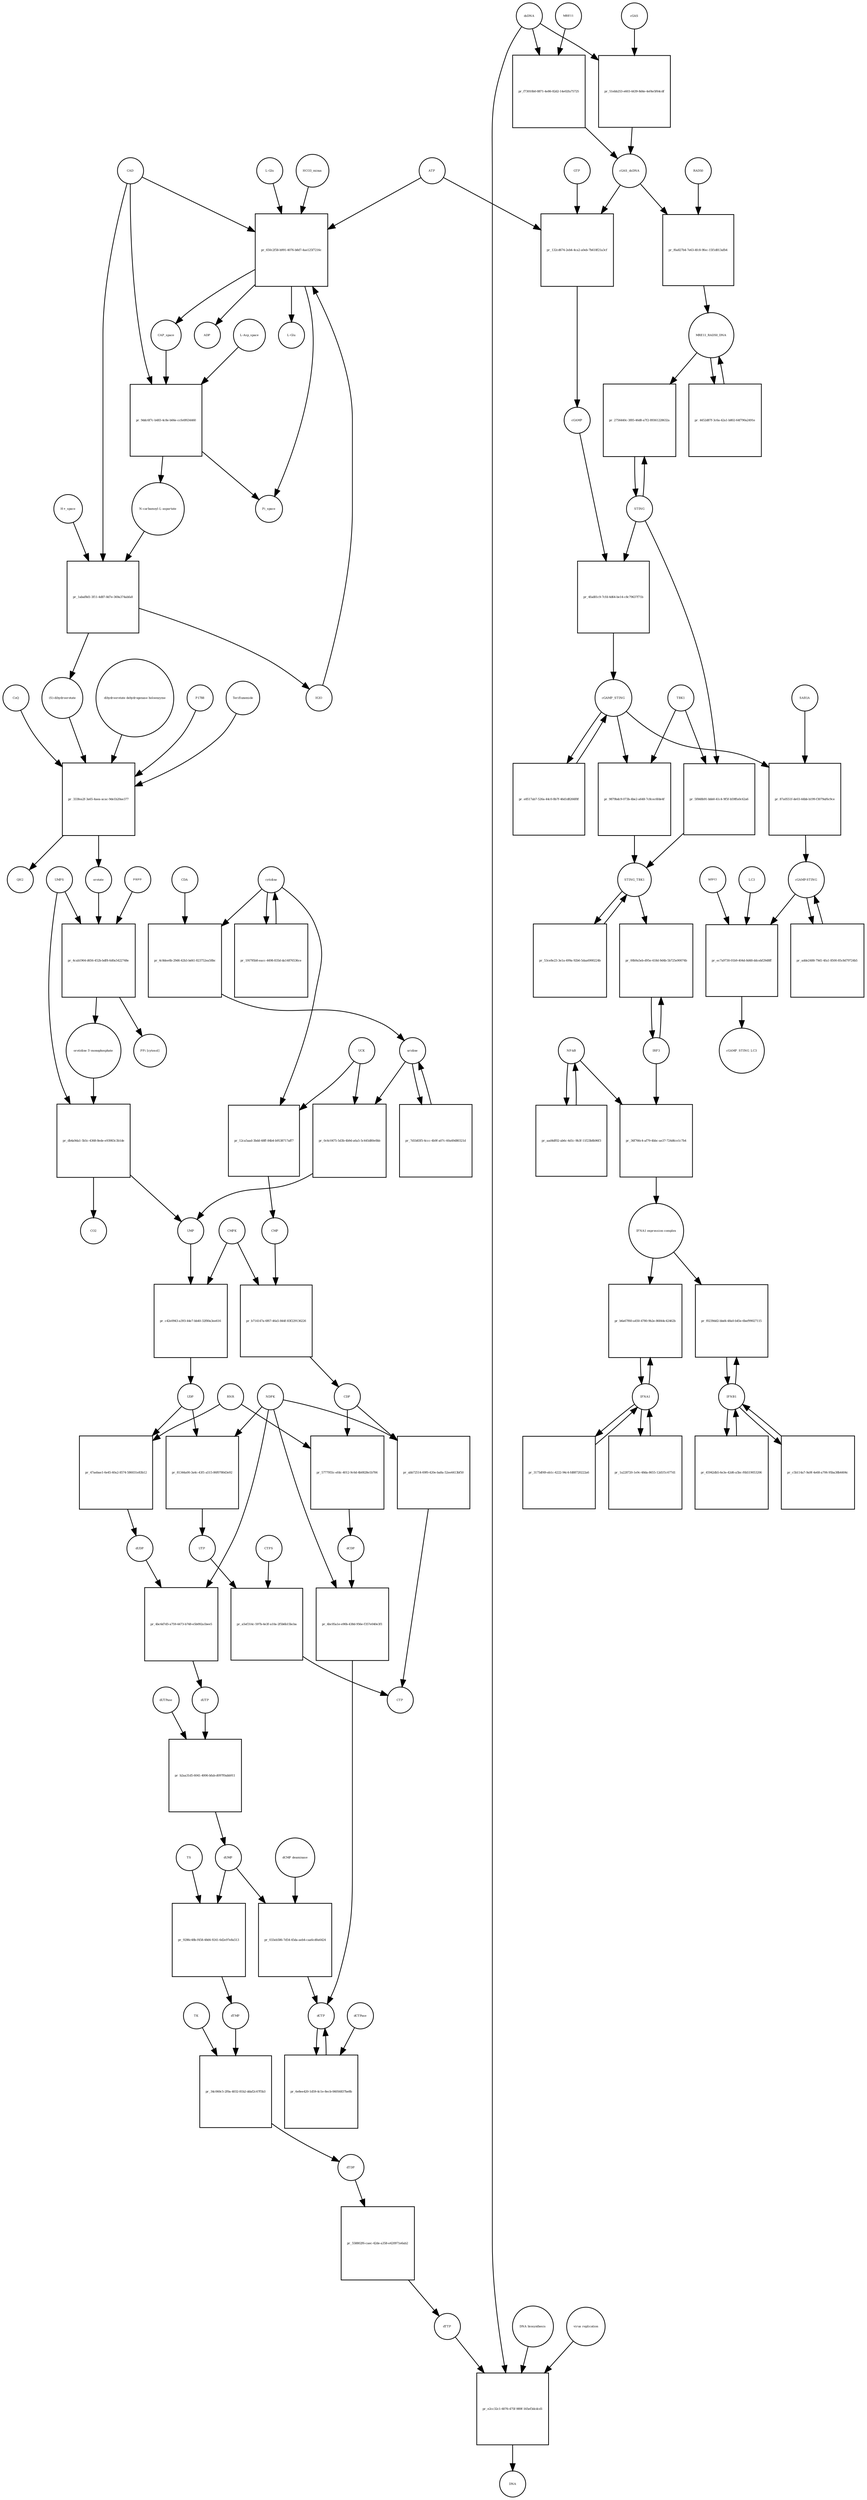 strict digraph  {
"L-Gln" [annotation="", bipartite=0, cls="simple chemical", fontsize=4, label="L-Gln", shape=circle];
"pr_650c2f58-b991-4076-b8d7-4ae125f7216c" [annotation="", bipartite=1, cls=process, fontsize=4, label="pr_650c2f58-b991-4076-b8d7-4ae125f7216c", shape=square];
CAP_space [annotation="", bipartite=0, cls="simple chemical", fontsize=4, label=CAP_space, shape=circle];
CAD [annotation="", bipartite=0, cls=macromolecule, fontsize=4, label=CAD, shape=circle];
HCO3_minus [annotation="", bipartite=0, cls="simple chemical", fontsize=4, label=HCO3_minus, shape=circle];
H2O [annotation="", bipartite=0, cls="simple chemical", fontsize=4, label=H2O, shape=circle];
ATP [annotation="", bipartite=0, cls="simple chemical", fontsize=4, label=ATP, shape=circle];
"L-Glu" [annotation="", bipartite=0, cls="simple chemical", fontsize=4, label="L-Glu", shape=circle];
ADP [annotation="", bipartite=0, cls="simple chemical", fontsize=4, label=ADP, shape=circle];
Pi_space [annotation="", bipartite=0, cls="simple chemical", fontsize=4, label=Pi_space, shape=circle];
cytidine [annotation="", bipartite=0, cls="simple chemical", fontsize=4, label=cytidine, shape=circle];
"pr_4c8dee6b-29d6-42b3-bd41-823752ea58bc" [annotation="", bipartite=1, cls=process, fontsize=4, label="pr_4c8dee6b-29d6-42b3-bd41-823752ea58bc", shape=square];
uridine [annotation="", bipartite=0, cls="simple chemical", fontsize=4, label=uridine, shape=circle];
CDA [annotation="", bipartite=0, cls=macromolecule, fontsize=4, label=CDA, shape=circle];
"pr_0c6c0475-5d3b-4b9d-a6a5-5c445d80e0bb" [annotation="", bipartite=1, cls=process, fontsize=4, label="pr_0c6c0475-5d3b-4b9d-a6a5-5c445d80e0bb", shape=square];
UMP [annotation="", bipartite=0, cls="simple chemical", fontsize=4, label=UMP, shape=circle];
UCK [annotation="", bipartite=0, cls=macromolecule, fontsize=4, label=UCK, shape=circle];
"pr_12ca5aad-3bdd-48ff-84b4-b9538717aff7" [annotation="", bipartite=1, cls=process, fontsize=4, label="pr_12ca5aad-3bdd-48ff-84b4-b9538717aff7", shape=square];
CMP [annotation="", bipartite=0, cls="simple chemical", fontsize=4, label=CMP, shape=circle];
"pr_7d1b83f5-4ccc-4b9f-a07c-60a49d80321d" [annotation="", bipartite=1, cls=process, fontsize=4, label="pr_7d1b83f5-4ccc-4b9f-a07c-60a49d80321d", shape=square];
"pr_1f4795b8-eacc-4498-835d-da14876536ce" [annotation="", bipartite=1, cls=process, fontsize=4, label="pr_1f4795b8-eacc-4498-835d-da14876536ce", shape=square];
"pr_c42e0943-a393-44e7-bb40-32f80a3ee616" [annotation="", bipartite=1, cls=process, fontsize=4, label="pr_c42e0943-a393-44e7-bb40-32f80a3ee616", shape=square];
UDP [annotation="", bipartite=0, cls="simple chemical", fontsize=4, label=UDP, shape=circle];
CMPK [annotation="", bipartite=0, cls=macromolecule, fontsize=4, label=CMPK, shape=circle];
"pr_b714147a-6f67-46a5-844f-83f229136226" [annotation="", bipartite=1, cls=process, fontsize=4, label="pr_b714147a-6f67-46a5-844f-83f229136226", shape=square];
CDP [annotation="", bipartite=0, cls="simple chemical", fontsize=4, label=CDP, shape=circle];
"pr_81344a00-3a4c-43f1-a515-86f0780d3e92" [annotation="", bipartite=1, cls=process, fontsize=4, label="pr_81344a00-3a4c-43f1-a515-86f0780d3e92", shape=square];
UTP [annotation="", bipartite=0, cls="simple chemical", fontsize=4, label=UTP, shape=circle];
NDPK [annotation="", bipartite=0, cls=macromolecule, fontsize=4, label=NDPK, shape=circle];
"pr_abb72514-69f0-420e-ba8a-52ee4413bf50" [annotation="", bipartite=1, cls=process, fontsize=4, label="pr_abb72514-69f0-420e-ba8a-52ee4413bf50", shape=square];
CTP [annotation="", bipartite=0, cls="simple chemical", fontsize=4, label=CTP, shape=circle];
"pr_a5ef314c-597b-4e3f-a10a-2f5b6b15bcba" [annotation="", bipartite=1, cls=process, fontsize=4, label="pr_a5ef314c-597b-4e3f-a10a-2f5b6b15bcba", shape=square];
CTPS [annotation="", bipartite=0, cls=macromolecule, fontsize=4, label=CTPS, shape=circle];
"pr_47aebae1-6e45-40a2-8574-586031e83b12" [annotation="", bipartite=1, cls=process, fontsize=4, label="pr_47aebae1-6e45-40a2-8574-586031e83b12", shape=square];
dUDP [annotation="", bipartite=0, cls="simple chemical", fontsize=4, label=dUDP, shape=circle];
RNR [annotation="", bipartite=0, cls=macromolecule, fontsize=4, label=RNR, shape=circle];
"pr_4bc6d7d5-a759-4473-b748-e5b092a1bee5" [annotation="", bipartite=1, cls=process, fontsize=4, label="pr_4bc6d7d5-a759-4473-b748-e5b092a1bee5", shape=square];
dUTP [annotation="", bipartite=0, cls="simple chemical", fontsize=4, label=dUTP, shape=circle];
dCDP [annotation="", bipartite=0, cls="simple chemical", fontsize=4, label=dCDP, shape=circle];
"pr_4bc05a1e-e90b-438d-956e-f357e040e3f1" [annotation="", bipartite=1, cls=process, fontsize=4, label="pr_4bc05a1e-e90b-438d-956e-f357e040e3f1", shape=square];
dCTP [annotation="", bipartite=0, cls="simple chemical", fontsize=4, label=dCTP, shape=circle];
"pr_5777955c-efdc-4012-9c6d-4b0828e1b784" [annotation="", bipartite=1, cls=process, fontsize=4, label="pr_5777955c-efdc-4012-9c6d-4b0828e1b784", shape=square];
"pr_b2aa31d5-6041-4006-bfab-d097f0abb911" [annotation="", bipartite=1, cls=process, fontsize=4, label="pr_b2aa31d5-6041-4006-bfab-d097f0abb911", shape=square];
dUMP [annotation="", bipartite=0, cls="simple chemical", fontsize=4, label=dUMP, shape=circle];
dUTPase [annotation="", bipartite=0, cls=macromolecule, fontsize=4, label=dUTPase, shape=circle];
"pr_6e8ee420-1d59-4c1e-8ecb-06056837be8b" [annotation="", bipartite=1, cls=process, fontsize=4, label="pr_6e8ee420-1d59-4c1e-8ecb-06056837be8b", shape=square];
dCTPase [annotation="", bipartite=0, cls=macromolecule, fontsize=4, label=dCTPase, shape=circle];
"pr_033eb586-7d54-45da-aeb4-caa6cd0a6424" [annotation="", bipartite=1, cls=process, fontsize=4, label="pr_033eb586-7d54-45da-aeb4-caa6cd0a6424", shape=square];
"dCMP deaminase" [annotation="", bipartite=0, cls=macromolecule, fontsize=4, label="dCMP deaminase", shape=circle];
"pr_9286c48b-f458-48d4-9241-6d2e97e8a513" [annotation="", bipartite=1, cls=process, fontsize=4, label="pr_9286c48b-f458-48d4-9241-6d2e97e8a513", shape=square];
dTMP [annotation="", bipartite=0, cls="simple chemical", fontsize=4, label=dTMP, shape=circle];
TS [annotation="", bipartite=0, cls=macromolecule, fontsize=4, label=TS, shape=circle];
"pr_34c060c5-2f0a-4032-81b2-ddaf2c67f5b3" [annotation="", bipartite=1, cls=process, fontsize=4, label="pr_34c060c5-2f0a-4032-81b2-ddaf2c67f5b3", shape=square];
dTDP [annotation="", bipartite=0, cls="simple chemical", fontsize=4, label=dTDP, shape=circle];
TK [annotation="", bipartite=0, cls=macromolecule, fontsize=4, label=TK, shape=circle];
"pr_558802f6-caec-42de-a358-e420971e6ab2" [annotation="", bipartite=1, cls=process, fontsize=4, label="pr_558802f6-caec-42de-a358-e420971e6ab2", shape=square];
dTTP [annotation="", bipartite=0, cls="simple chemical", fontsize=4, label=dTTP, shape=circle];
dsDNA [annotation="", bipartite=0, cls="simple chemical", fontsize=4, label=dsDNA, shape=circle];
"pr_51ebb253-e603-4439-8d4e-4ef4e5f64cdf" [annotation="", bipartite=1, cls=process, fontsize=4, label="pr_51ebb253-e603-4439-8d4e-4ef4e5f64cdf", shape=square];
cGAS [annotation="", bipartite=0, cls=macromolecule, fontsize=4, label=cGAS, shape=circle];
cGAS_dsDNA [annotation="", bipartite=0, cls=complex, fontsize=4, label=cGAS_dsDNA, shape=circle];
"pr_132cd674-2eb4-4ca2-a0eb-7b618f21a3cf" [annotation="", bipartite=1, cls=process, fontsize=4, label="pr_132cd674-2eb4-4ca2-a0eb-7b618f21a3cf", shape=square];
GTP [annotation="", bipartite=0, cls="simple chemical", fontsize=4, label=GTP, shape=circle];
cGAMP [annotation="", bipartite=0, cls="simple chemical", fontsize=4, label=cGAMP, shape=circle];
"pr_4fad81c9-7cfd-4d64-be14-c8c79637f71b" [annotation="", bipartite=1, cls=process, fontsize=4, label="pr_4fad81c9-7cfd-4d64-be14-c8c79637f71b", shape=square];
STING [annotation="", bipartite=0, cls="macromolecule multimer", fontsize=4, label=STING, shape=circle];
cGAMP_STING [annotation="", bipartite=0, cls=complex, fontsize=4, label=cGAMP_STING, shape=circle];
TBK1 [annotation="", bipartite=0, cls=macromolecule, fontsize=4, label=TBK1, shape=circle];
"pr_9879bdc9-073b-4be2-a648-7c8cec6fde4f" [annotation="", bipartite=1, cls=process, fontsize=4, label="pr_9879bdc9-073b-4be2-a648-7c8cec6fde4f", shape=square];
STING_TBK1 [annotation="", bipartite=0, cls=complex, fontsize=4, label=STING_TBK1, shape=circle];
"pr_e8517ab7-526a-44c0-8b7f-46d1d8266f8f" [annotation="", bipartite=1, cls=process, fontsize=4, label="pr_e8517ab7-526a-44c0-8b7f-46d1d8266f8f", shape=square];
"pr_53ce8e23-3e1a-499a-92b6-5daa6900224b" [annotation="", bipartite=1, cls=process, fontsize=4, label="pr_53ce8e23-3e1a-499a-92b6-5daa6900224b", shape=square];
"NF-kB" [annotation="", bipartite=0, cls=complex, fontsize=4, label="NF-kB", shape=circle];
"pr_aad4df02-ab6c-4d1c-9b3f-11f23b8b96f3" [annotation="", bipartite=1, cls=process, fontsize=4, label="pr_aad4df02-ab6c-4d1c-9b3f-11f23b8b96f3", shape=square];
IFNA1 [annotation="", bipartite=0, cls="nucleic acid feature", fontsize=4, label=IFNA1, shape=circle];
"pr_1a228720-1e9c-48da-8655-12d1f1c677d1" [annotation="", bipartite=1, cls=process, fontsize=4, label="pr_1a228720-1e9c-48da-8655-12d1f1c677d1", shape=square];
IFNB1 [annotation="", bipartite=0, cls="nucleic acid feature", fontsize=4, label=IFNB1, shape=circle];
"pr_c5b114a7-9a9f-4e68-a706-95ba38b4404c" [annotation="", bipartite=1, cls=process, fontsize=4, label="pr_c5b114a7-9a9f-4e68-a706-95ba38b4404c", shape=square];
"pr_3175df49-eb1c-4222-94c4-fd88720222a6" [annotation="", bipartite=1, cls=process, fontsize=4, label="pr_3175df49-eb1c-4222-94c4-fd88720222a6", shape=square];
"pr_45942db5-6e3e-42d6-a5bc-f6b519053206" [annotation="", bipartite=1, cls=process, fontsize=4, label="pr_45942db5-6e3e-42d6-a5bc-f6b519053206", shape=square];
"pr_f0239dd2-bbd4-48a0-b45e-6bef99027115" [annotation="", bipartite=1, cls=process, fontsize=4, label="pr_f0239dd2-bbd4-48a0-b45e-6bef99027115", shape=square];
"IFNA1 expression complex" [annotation="", bipartite=0, cls=complex, fontsize=4, label="IFNA1 expression complex", shape=circle];
"cGAMP-STING" [annotation="", bipartite=0, cls=complex, fontsize=4, label="cGAMP-STING", shape=circle];
"pr_adde2488-79d1-4fa1-8500-85c8d79724b5" [annotation="", bipartite=1, cls=process, fontsize=4, label="pr_adde2488-79d1-4fa1-8500-85c8d79724b5", shape=square];
"pr_f73010b0-8871-4e86-82d2-14e02fa75725" [annotation="", bipartite=1, cls=process, fontsize=4, label="pr_f73010b0-8871-4e86-82d2-14e02fa75725", shape=square];
MRE11 [annotation="", bipartite=0, cls="macromolecule multimer", fontsize=4, label=MRE11, shape=circle];
RAD50 [annotation="", bipartite=0, cls="macromolecule multimer", fontsize=4, label=RAD50, shape=circle];
"pr_f6a827b4-7e63-4fc8-9fec-15f1d813afb4" [annotation="", bipartite=1, cls=process, fontsize=4, label="pr_f6a827b4-7e63-4fc8-9fec-15f1d813afb4", shape=square];
MRE11_RAD50_DNA [annotation="", bipartite=0, cls=complex, fontsize=4, label=MRE11_RAD50_DNA, shape=circle];
IRF3 [annotation="", bipartite=0, cls="macromolecule multimer", fontsize=4, label=IRF3, shape=circle];
"pr_00b9a5eb-d95e-418d-9d4b-5b725e90074b" [annotation="", bipartite=1, cls=process, fontsize=4, label="pr_00b9a5eb-d95e-418d-9d4b-5b725e90074b", shape=square];
"pr_87a0551f-de03-44bb-b199-f3079af6c9ce" [annotation="", bipartite=1, cls=process, fontsize=4, label="pr_87a0551f-de03-44bb-b199-f3079af6c9ce", shape=square];
SAR1A [annotation="", bipartite=0, cls=macromolecule, fontsize=4, label=SAR1A, shape=circle];
"pr_ec7a9730-01b9-404d-8d48-ddcebf29d8ff" [annotation="", bipartite=1, cls=process, fontsize=4, label="pr_ec7a9730-01b9-404d-8d48-ddcebf29d8ff", shape=square];
LC3 [annotation="", bipartite=0, cls=macromolecule, fontsize=4, label=LC3, shape=circle];
cGAMP_STING_LC3 [annotation="", bipartite=0, cls=complex, fontsize=4, label=cGAMP_STING_LC3, shape=circle];
WIPI2 [annotation="", bipartite=0, cls=macromolecule, fontsize=4, label=WIPI2, shape=circle];
"pr_2756440c-3f85-46d8-a7f2-89361228632a" [annotation="", bipartite=1, cls=process, fontsize=4, label="pr_2756440c-3f85-46d8-a7f2-89361228632a", shape=square];
"pr_5f848b91-bbb0-41c4-9f5f-b59ffa0c62a6" [annotation="", bipartite=1, cls=process, fontsize=4, label="pr_5f848b91-bbb0-41c4-9f5f-b59ffa0c62a6", shape=square];
"pr_4452d87f-3c6a-42a1-b802-64f790a2491e" [annotation="", bipartite=1, cls=process, fontsize=4, label="pr_4452d87f-3c6a-42a1-b802-64f790a2491e", shape=square];
"pr_9ddc6f7c-b483-4c8e-b66e-ccfe0f634460" [annotation="", bipartite=1, cls=process, fontsize=4, label="pr_9ddc6f7c-b483-4c8e-b66e-ccfe0f634460", shape=square];
"N-carbamoyl-L-aspartate" [annotation="", bipartite=0, cls="simple chemical", fontsize=4, label="N-carbamoyl-L-aspartate", shape=circle];
"L-Asp_space" [annotation="", bipartite=0, cls="simple chemical", fontsize=4, label="L-Asp_space", shape=circle];
"pr_1abaf8d1-3f11-4d87-8d7e-369a374abfa8" [annotation="", bipartite=1, cls=process, fontsize=4, label="pr_1abaf8d1-3f11-4d87-8d7e-369a374abfa8", shape=square];
"(S)-dihydroorotate" [annotation="", bipartite=0, cls="simple chemical", fontsize=4, label="(S)-dihydroorotate", shape=circle];
"H+_space" [annotation="", bipartite=0, cls="simple chemical", fontsize=4, label="H+_space", shape=circle];
"pr_333fea2f-3a65-4aea-acac-9de1b20ae377" [annotation="", bipartite=1, cls=process, fontsize=4, label="pr_333fea2f-3a65-4aea-acac-9de1b20ae377", shape=square];
orotate [annotation="", bipartite=0, cls="simple chemical", fontsize=4, label=orotate, shape=circle];
"dihydroorotate dehydrogenase holoenzyme" [annotation="", bipartite=0, cls="simple chemical", fontsize=4, label="dihydroorotate dehydrogenase holoenzyme", shape=circle];
P1788 [annotation="", bipartite=0, cls="simple chemical", fontsize=4, label=P1788, shape=circle];
Teriflunomide [annotation="", bipartite=0, cls="simple chemical", fontsize=4, label=Teriflunomide, shape=circle];
CoQ [annotation="", bipartite=0, cls="simple chemical", fontsize=4, label=CoQ, shape=circle];
QH2 [annotation="", bipartite=0, cls="simple chemical", fontsize=4, label=QH2, shape=circle];
"pr_4cab1964-d656-452b-bdf8-6d0a5422748e" [annotation="", bipartite=1, cls=process, fontsize=4, label="pr_4cab1964-d656-452b-bdf8-6d0a5422748e", shape=square];
"orotidine 5'-monophosphate" [annotation="", bipartite=0, cls="simple chemical", fontsize=4, label="orotidine 5'-monophosphate", shape=circle];
UMPS [annotation="", bipartite=0, cls="macromolecule multimer", fontsize=4, label=UMPS, shape=circle];
PRPP [annotation="", bipartite=0, cls="simple chemical", fontsize=4, label=PRPP, shape=circle];
"PPi [cytosol]" [annotation="", bipartite=0, cls="simple chemical", fontsize=4, label="PPi [cytosol]", shape=circle];
"pr_db4a9da1-5b5c-4368-8ede-e93983c3b1de" [annotation="", bipartite=1, cls=process, fontsize=4, label="pr_db4a9da1-5b5c-4368-8ede-e93983c3b1de", shape=square];
CO2 [annotation="", bipartite=0, cls="simple chemical", fontsize=4, label=CO2, shape=circle];
"pr_e2cc32c1-6076-475f-989f-165ef3dcdcd1" [annotation="", bipartite=1, cls=process, fontsize=4, label="pr_e2cc32c1-6076-475f-989f-165ef3dcdcd1", shape=square];
DNA [annotation="", bipartite=0, cls="nucleic acid feature", fontsize=4, label=DNA, shape=circle];
"DNA biosynthesis" [annotation="urn_miriam_obo.go_GO%3A0071897", bipartite=0, cls=phenotype, fontsize=4, label="DNA biosynthesis", shape=circle];
"virus replication" [annotation="", bipartite=0, cls=phenotype, fontsize=4, label="virus replication", shape=circle];
"pr_b6a67f60-a450-4780-9b2e-86844c42462b" [annotation="", bipartite=1, cls=process, fontsize=4, label="pr_b6a67f60-a450-4780-9b2e-86844c42462b", shape=square];
"pr_36f766c4-af79-4bbc-ae37-724d6ce1c7b4" [annotation="", bipartite=1, cls=process, fontsize=4, label="pr_36f766c4-af79-4bbc-ae37-724d6ce1c7b4", shape=square];
"L-Gln" -> "pr_650c2f58-b991-4076-b8d7-4ae125f7216c"  [annotation="", interaction_type=consumption];
"pr_650c2f58-b991-4076-b8d7-4ae125f7216c" -> CAP_space  [annotation="", interaction_type=production];
"pr_650c2f58-b991-4076-b8d7-4ae125f7216c" -> "L-Glu"  [annotation="", interaction_type=production];
"pr_650c2f58-b991-4076-b8d7-4ae125f7216c" -> ADP  [annotation="", interaction_type=production];
"pr_650c2f58-b991-4076-b8d7-4ae125f7216c" -> Pi_space  [annotation="", interaction_type=production];
CAP_space -> "pr_9ddc6f7c-b483-4c8e-b66e-ccfe0f634460"  [annotation="", interaction_type=consumption];
CAD -> "pr_650c2f58-b991-4076-b8d7-4ae125f7216c"  [annotation=urn_miriam_reactome_REACT_1698, interaction_type=catalysis];
CAD -> "pr_9ddc6f7c-b483-4c8e-b66e-ccfe0f634460"  [annotation=urn_miriam_reactome_REACT_1698, interaction_type=catalysis];
CAD -> "pr_1abaf8d1-3f11-4d87-8d7e-369a374abfa8"  [annotation=urn_miriam_reactome_REACT_1698, interaction_type=catalysis];
HCO3_minus -> "pr_650c2f58-b991-4076-b8d7-4ae125f7216c"  [annotation="", interaction_type=consumption];
H2O -> "pr_650c2f58-b991-4076-b8d7-4ae125f7216c"  [annotation="", interaction_type=consumption];
ATP -> "pr_650c2f58-b991-4076-b8d7-4ae125f7216c"  [annotation="", interaction_type=consumption];
ATP -> "pr_132cd674-2eb4-4ca2-a0eb-7b618f21a3cf"  [annotation="", interaction_type=consumption];
cytidine -> "pr_4c8dee6b-29d6-42b3-bd41-823752ea58bc"  [annotation="", interaction_type=consumption];
cytidine -> "pr_12ca5aad-3bdd-48ff-84b4-b9538717aff7"  [annotation="", interaction_type=consumption];
cytidine -> "pr_1f4795b8-eacc-4498-835d-da14876536ce"  [annotation="", interaction_type=consumption];
"pr_4c8dee6b-29d6-42b3-bd41-823752ea58bc" -> uridine  [annotation="", interaction_type=production];
uridine -> "pr_0c6c0475-5d3b-4b9d-a6a5-5c445d80e0bb"  [annotation="", interaction_type=consumption];
uridine -> "pr_7d1b83f5-4ccc-4b9f-a07c-60a49d80321d"  [annotation="", interaction_type=consumption];
CDA -> "pr_4c8dee6b-29d6-42b3-bd41-823752ea58bc"  [annotation="", interaction_type=catalysis];
"pr_0c6c0475-5d3b-4b9d-a6a5-5c445d80e0bb" -> UMP  [annotation="", interaction_type=production];
UMP -> "pr_c42e0943-a393-44e7-bb40-32f80a3ee616"  [annotation="", interaction_type=consumption];
UCK -> "pr_0c6c0475-5d3b-4b9d-a6a5-5c445d80e0bb"  [annotation="", interaction_type=catalysis];
UCK -> "pr_12ca5aad-3bdd-48ff-84b4-b9538717aff7"  [annotation="", interaction_type=catalysis];
"pr_12ca5aad-3bdd-48ff-84b4-b9538717aff7" -> CMP  [annotation="", interaction_type=production];
CMP -> "pr_b714147a-6f67-46a5-844f-83f229136226"  [annotation="", interaction_type=consumption];
"pr_7d1b83f5-4ccc-4b9f-a07c-60a49d80321d" -> uridine  [annotation="", interaction_type=production];
"pr_1f4795b8-eacc-4498-835d-da14876536ce" -> cytidine  [annotation="", interaction_type=production];
"pr_c42e0943-a393-44e7-bb40-32f80a3ee616" -> UDP  [annotation="", interaction_type=production];
UDP -> "pr_81344a00-3a4c-43f1-a515-86f0780d3e92"  [annotation="", interaction_type=consumption];
UDP -> "pr_47aebae1-6e45-40a2-8574-586031e83b12"  [annotation="", interaction_type=consumption];
CMPK -> "pr_c42e0943-a393-44e7-bb40-32f80a3ee616"  [annotation="", interaction_type=catalysis];
CMPK -> "pr_b714147a-6f67-46a5-844f-83f229136226"  [annotation="", interaction_type=catalysis];
"pr_b714147a-6f67-46a5-844f-83f229136226" -> CDP  [annotation="", interaction_type=production];
CDP -> "pr_abb72514-69f0-420e-ba8a-52ee4413bf50"  [annotation="", interaction_type=consumption];
CDP -> "pr_5777955c-efdc-4012-9c6d-4b0828e1b784"  [annotation="", interaction_type=consumption];
"pr_81344a00-3a4c-43f1-a515-86f0780d3e92" -> UTP  [annotation="", interaction_type=production];
UTP -> "pr_a5ef314c-597b-4e3f-a10a-2f5b6b15bcba"  [annotation="", interaction_type=consumption];
NDPK -> "pr_81344a00-3a4c-43f1-a515-86f0780d3e92"  [annotation="", interaction_type=catalysis];
NDPK -> "pr_abb72514-69f0-420e-ba8a-52ee4413bf50"  [annotation="", interaction_type=catalysis];
NDPK -> "pr_4bc6d7d5-a759-4473-b748-e5b092a1bee5"  [annotation="", interaction_type=catalysis];
NDPK -> "pr_4bc05a1e-e90b-438d-956e-f357e040e3f1"  [annotation="", interaction_type=catalysis];
"pr_abb72514-69f0-420e-ba8a-52ee4413bf50" -> CTP  [annotation="", interaction_type=production];
"pr_a5ef314c-597b-4e3f-a10a-2f5b6b15bcba" -> CTP  [annotation="", interaction_type=production];
CTPS -> "pr_a5ef314c-597b-4e3f-a10a-2f5b6b15bcba"  [annotation="", interaction_type=catalysis];
"pr_47aebae1-6e45-40a2-8574-586031e83b12" -> dUDP  [annotation="", interaction_type=production];
dUDP -> "pr_4bc6d7d5-a759-4473-b748-e5b092a1bee5"  [annotation="", interaction_type=consumption];
RNR -> "pr_47aebae1-6e45-40a2-8574-586031e83b12"  [annotation="", interaction_type=catalysis];
RNR -> "pr_5777955c-efdc-4012-9c6d-4b0828e1b784"  [annotation="", interaction_type=catalysis];
"pr_4bc6d7d5-a759-4473-b748-e5b092a1bee5" -> dUTP  [annotation="", interaction_type=production];
dUTP -> "pr_b2aa31d5-6041-4006-bfab-d097f0abb911"  [annotation="", interaction_type=consumption];
dCDP -> "pr_4bc05a1e-e90b-438d-956e-f357e040e3f1"  [annotation="", interaction_type=consumption];
"pr_4bc05a1e-e90b-438d-956e-f357e040e3f1" -> dCTP  [annotation="", interaction_type=production];
dCTP -> "pr_6e8ee420-1d59-4c1e-8ecb-06056837be8b"  [annotation="", interaction_type=consumption];
"pr_5777955c-efdc-4012-9c6d-4b0828e1b784" -> dCDP  [annotation="", interaction_type=production];
"pr_b2aa31d5-6041-4006-bfab-d097f0abb911" -> dUMP  [annotation="", interaction_type=production];
dUMP -> "pr_033eb586-7d54-45da-aeb4-caa6cd0a6424"  [annotation="", interaction_type=consumption];
dUMP -> "pr_9286c48b-f458-48d4-9241-6d2e97e8a513"  [annotation="", interaction_type=consumption];
dUTPase -> "pr_b2aa31d5-6041-4006-bfab-d097f0abb911"  [annotation="", interaction_type=catalysis];
"pr_6e8ee420-1d59-4c1e-8ecb-06056837be8b" -> dCTP  [annotation="", interaction_type=production];
dCTPase -> "pr_6e8ee420-1d59-4c1e-8ecb-06056837be8b"  [annotation="", interaction_type=catalysis];
"pr_033eb586-7d54-45da-aeb4-caa6cd0a6424" -> dCTP  [annotation="", interaction_type=production];
"dCMP deaminase" -> "pr_033eb586-7d54-45da-aeb4-caa6cd0a6424"  [annotation="", interaction_type=catalysis];
"pr_9286c48b-f458-48d4-9241-6d2e97e8a513" -> dTMP  [annotation="", interaction_type=production];
dTMP -> "pr_34c060c5-2f0a-4032-81b2-ddaf2c67f5b3"  [annotation="", interaction_type=consumption];
TS -> "pr_9286c48b-f458-48d4-9241-6d2e97e8a513"  [annotation="", interaction_type=catalysis];
"pr_34c060c5-2f0a-4032-81b2-ddaf2c67f5b3" -> dTDP  [annotation="", interaction_type=production];
dTDP -> "pr_558802f6-caec-42de-a358-e420971e6ab2"  [annotation="", interaction_type=consumption];
TK -> "pr_34c060c5-2f0a-4032-81b2-ddaf2c67f5b3"  [annotation="", interaction_type=catalysis];
"pr_558802f6-caec-42de-a358-e420971e6ab2" -> dTTP  [annotation="", interaction_type=production];
dTTP -> "pr_e2cc32c1-6076-475f-989f-165ef3dcdcd1"  [annotation="", interaction_type=consumption];
dsDNA -> "pr_51ebb253-e603-4439-8d4e-4ef4e5f64cdf"  [annotation="", interaction_type=consumption];
dsDNA -> "pr_f73010b0-8871-4e86-82d2-14e02fa75725"  [annotation="", interaction_type=consumption];
dsDNA -> "pr_e2cc32c1-6076-475f-989f-165ef3dcdcd1"  [annotation="", interaction_type=consumption];
"pr_51ebb253-e603-4439-8d4e-4ef4e5f64cdf" -> cGAS_dsDNA  [annotation="", interaction_type=production];
cGAS -> "pr_51ebb253-e603-4439-8d4e-4ef4e5f64cdf"  [annotation="", interaction_type=consumption];
cGAS_dsDNA -> "pr_132cd674-2eb4-4ca2-a0eb-7b618f21a3cf"  [annotation="", interaction_type=catalysis];
cGAS_dsDNA -> "pr_f6a827b4-7e63-4fc8-9fec-15f1d813afb4"  [annotation="", interaction_type=consumption];
"pr_132cd674-2eb4-4ca2-a0eb-7b618f21a3cf" -> cGAMP  [annotation="", interaction_type=production];
GTP -> "pr_132cd674-2eb4-4ca2-a0eb-7b618f21a3cf"  [annotation="", interaction_type=consumption];
cGAMP -> "pr_4fad81c9-7cfd-4d64-be14-c8c79637f71b"  [annotation="", interaction_type=consumption];
"pr_4fad81c9-7cfd-4d64-be14-c8c79637f71b" -> cGAMP_STING  [annotation="", interaction_type=production];
STING -> "pr_4fad81c9-7cfd-4d64-be14-c8c79637f71b"  [annotation="", interaction_type=consumption];
STING -> "pr_2756440c-3f85-46d8-a7f2-89361228632a"  [annotation="", interaction_type=consumption];
STING -> "pr_5f848b91-bbb0-41c4-9f5f-b59ffa0c62a6"  [annotation="", interaction_type=consumption];
cGAMP_STING -> "pr_9879bdc9-073b-4be2-a648-7c8cec6fde4f"  [annotation="", interaction_type=consumption];
cGAMP_STING -> "pr_e8517ab7-526a-44c0-8b7f-46d1d8266f8f"  [annotation="", interaction_type=consumption];
cGAMP_STING -> "pr_87a0551f-de03-44bb-b199-f3079af6c9ce"  [annotation="", interaction_type=consumption];
TBK1 -> "pr_9879bdc9-073b-4be2-a648-7c8cec6fde4f"  [annotation="", interaction_type=consumption];
TBK1 -> "pr_5f848b91-bbb0-41c4-9f5f-b59ffa0c62a6"  [annotation="", interaction_type=consumption];
"pr_9879bdc9-073b-4be2-a648-7c8cec6fde4f" -> STING_TBK1  [annotation="", interaction_type=production];
STING_TBK1 -> "pr_53ce8e23-3e1a-499a-92b6-5daa6900224b"  [annotation="", interaction_type=consumption];
STING_TBK1 -> "pr_00b9a5eb-d95e-418d-9d4b-5b725e90074b"  [annotation="", interaction_type=catalysis];
"pr_e8517ab7-526a-44c0-8b7f-46d1d8266f8f" -> cGAMP_STING  [annotation="", interaction_type=production];
"pr_53ce8e23-3e1a-499a-92b6-5daa6900224b" -> STING_TBK1  [annotation="", interaction_type=production];
"NF-kB" -> "pr_aad4df02-ab6c-4d1c-9b3f-11f23b8b96f3"  [annotation="", interaction_type=consumption];
"NF-kB" -> "pr_36f766c4-af79-4bbc-ae37-724d6ce1c7b4"  [annotation="", interaction_type=consumption];
"pr_aad4df02-ab6c-4d1c-9b3f-11f23b8b96f3" -> "NF-kB"  [annotation="", interaction_type=production];
IFNA1 -> "pr_1a228720-1e9c-48da-8655-12d1f1c677d1"  [annotation="", interaction_type=consumption];
IFNA1 -> "pr_3175df49-eb1c-4222-94c4-fd88720222a6"  [annotation="", interaction_type=consumption];
IFNA1 -> "pr_b6a67f60-a450-4780-9b2e-86844c42462b"  [annotation="", interaction_type=consumption];
"pr_1a228720-1e9c-48da-8655-12d1f1c677d1" -> IFNA1  [annotation="", interaction_type=production];
IFNB1 -> "pr_c5b114a7-9a9f-4e68-a706-95ba38b4404c"  [annotation="", interaction_type=consumption];
IFNB1 -> "pr_45942db5-6e3e-42d6-a5bc-f6b519053206"  [annotation="", interaction_type=consumption];
IFNB1 -> "pr_f0239dd2-bbd4-48a0-b45e-6bef99027115"  [annotation="", interaction_type=consumption];
"pr_c5b114a7-9a9f-4e68-a706-95ba38b4404c" -> IFNB1  [annotation="", interaction_type=production];
"pr_3175df49-eb1c-4222-94c4-fd88720222a6" -> IFNA1  [annotation="", interaction_type=production];
"pr_45942db5-6e3e-42d6-a5bc-f6b519053206" -> IFNB1  [annotation="", interaction_type=production];
"pr_f0239dd2-bbd4-48a0-b45e-6bef99027115" -> IFNB1  [annotation="", interaction_type=production];
"IFNA1 expression complex" -> "pr_f0239dd2-bbd4-48a0-b45e-6bef99027115"  [annotation="", interaction_type=stimulation];
"IFNA1 expression complex" -> "pr_b6a67f60-a450-4780-9b2e-86844c42462b"  [annotation="", interaction_type=stimulation];
"cGAMP-STING" -> "pr_adde2488-79d1-4fa1-8500-85c8d79724b5"  [annotation="", interaction_type=consumption];
"cGAMP-STING" -> "pr_ec7a9730-01b9-404d-8d48-ddcebf29d8ff"  [annotation="", interaction_type=consumption];
"pr_adde2488-79d1-4fa1-8500-85c8d79724b5" -> "cGAMP-STING"  [annotation="", interaction_type=production];
"pr_f73010b0-8871-4e86-82d2-14e02fa75725" -> cGAS_dsDNA  [annotation="", interaction_type=production];
MRE11 -> "pr_f73010b0-8871-4e86-82d2-14e02fa75725"  [annotation="", interaction_type=consumption];
RAD50 -> "pr_f6a827b4-7e63-4fc8-9fec-15f1d813afb4"  [annotation="", interaction_type=consumption];
"pr_f6a827b4-7e63-4fc8-9fec-15f1d813afb4" -> MRE11_RAD50_DNA  [annotation="", interaction_type=production];
MRE11_RAD50_DNA -> "pr_2756440c-3f85-46d8-a7f2-89361228632a"  [annotation="", interaction_type=catalysis];
MRE11_RAD50_DNA -> "pr_4452d87f-3c6a-42a1-b802-64f790a2491e"  [annotation="", interaction_type=consumption];
IRF3 -> "pr_00b9a5eb-d95e-418d-9d4b-5b725e90074b"  [annotation="", interaction_type=consumption];
IRF3 -> "pr_36f766c4-af79-4bbc-ae37-724d6ce1c7b4"  [annotation="", interaction_type=consumption];
"pr_00b9a5eb-d95e-418d-9d4b-5b725e90074b" -> IRF3  [annotation="", interaction_type=production];
"pr_87a0551f-de03-44bb-b199-f3079af6c9ce" -> "cGAMP-STING"  [annotation="", interaction_type=production];
SAR1A -> "pr_87a0551f-de03-44bb-b199-f3079af6c9ce"  [annotation="", interaction_type=catalysis];
"pr_ec7a9730-01b9-404d-8d48-ddcebf29d8ff" -> cGAMP_STING_LC3  [annotation="", interaction_type=production];
LC3 -> "pr_ec7a9730-01b9-404d-8d48-ddcebf29d8ff"  [annotation="", interaction_type=consumption];
WIPI2 -> "pr_ec7a9730-01b9-404d-8d48-ddcebf29d8ff"  [annotation="", interaction_type=catalysis];
"pr_2756440c-3f85-46d8-a7f2-89361228632a" -> STING  [annotation="", interaction_type=production];
"pr_5f848b91-bbb0-41c4-9f5f-b59ffa0c62a6" -> STING_TBK1  [annotation="", interaction_type=production];
"pr_4452d87f-3c6a-42a1-b802-64f790a2491e" -> MRE11_RAD50_DNA  [annotation="", interaction_type=production];
"pr_9ddc6f7c-b483-4c8e-b66e-ccfe0f634460" -> "N-carbamoyl-L-aspartate"  [annotation="", interaction_type=production];
"pr_9ddc6f7c-b483-4c8e-b66e-ccfe0f634460" -> Pi_space  [annotation="", interaction_type=production];
"N-carbamoyl-L-aspartate" -> "pr_1abaf8d1-3f11-4d87-8d7e-369a374abfa8"  [annotation="", interaction_type=consumption];
"L-Asp_space" -> "pr_9ddc6f7c-b483-4c8e-b66e-ccfe0f634460"  [annotation="", interaction_type=consumption];
"pr_1abaf8d1-3f11-4d87-8d7e-369a374abfa8" -> "(S)-dihydroorotate"  [annotation="", interaction_type=production];
"pr_1abaf8d1-3f11-4d87-8d7e-369a374abfa8" -> H2O  [annotation="", interaction_type=production];
"(S)-dihydroorotate" -> "pr_333fea2f-3a65-4aea-acac-9de1b20ae377"  [annotation="", interaction_type=consumption];
"H+_space" -> "pr_1abaf8d1-3f11-4d87-8d7e-369a374abfa8"  [annotation="", interaction_type=consumption];
"pr_333fea2f-3a65-4aea-acac-9de1b20ae377" -> orotate  [annotation="", interaction_type=production];
"pr_333fea2f-3a65-4aea-acac-9de1b20ae377" -> QH2  [annotation="", interaction_type=production];
orotate -> "pr_4cab1964-d656-452b-bdf8-6d0a5422748e"  [annotation="", interaction_type=consumption];
"dihydroorotate dehydrogenase holoenzyme" -> "pr_333fea2f-3a65-4aea-acac-9de1b20ae377"  [annotation=urn_miriam_reactome_REACT_1698, interaction_type=catalysis];
P1788 -> "pr_333fea2f-3a65-4aea-acac-9de1b20ae377"  [annotation=urn_miriam_reactome_REACT_1698, interaction_type=inhibition];
Teriflunomide -> "pr_333fea2f-3a65-4aea-acac-9de1b20ae377"  [annotation=urn_miriam_reactome_REACT_1698, interaction_type=inhibition];
CoQ -> "pr_333fea2f-3a65-4aea-acac-9de1b20ae377"  [annotation="", interaction_type=consumption];
"pr_4cab1964-d656-452b-bdf8-6d0a5422748e" -> "orotidine 5'-monophosphate"  [annotation="", interaction_type=production];
"pr_4cab1964-d656-452b-bdf8-6d0a5422748e" -> "PPi [cytosol]"  [annotation="", interaction_type=production];
"orotidine 5'-monophosphate" -> "pr_db4a9da1-5b5c-4368-8ede-e93983c3b1de"  [annotation="", interaction_type=consumption];
UMPS -> "pr_4cab1964-d656-452b-bdf8-6d0a5422748e"  [annotation=urn_miriam_reactome_REACT_1698, interaction_type=catalysis];
UMPS -> "pr_db4a9da1-5b5c-4368-8ede-e93983c3b1de"  [annotation=urn_miriam_reactome_REACT_1698, interaction_type=catalysis];
PRPP -> "pr_4cab1964-d656-452b-bdf8-6d0a5422748e"  [annotation="", interaction_type=consumption];
"pr_db4a9da1-5b5c-4368-8ede-e93983c3b1de" -> UMP  [annotation="", interaction_type=production];
"pr_db4a9da1-5b5c-4368-8ede-e93983c3b1de" -> CO2  [annotation="", interaction_type=production];
"pr_e2cc32c1-6076-475f-989f-165ef3dcdcd1" -> DNA  [annotation="", interaction_type=production];
"DNA biosynthesis" -> "pr_e2cc32c1-6076-475f-989f-165ef3dcdcd1"  [annotation="", interaction_type=catalysis];
"virus replication" -> "pr_e2cc32c1-6076-475f-989f-165ef3dcdcd1"  [annotation="", interaction_type=inhibition];
"pr_b6a67f60-a450-4780-9b2e-86844c42462b" -> IFNA1  [annotation="", interaction_type=production];
"pr_36f766c4-af79-4bbc-ae37-724d6ce1c7b4" -> "IFNA1 expression complex"  [annotation="", interaction_type=production];
}
